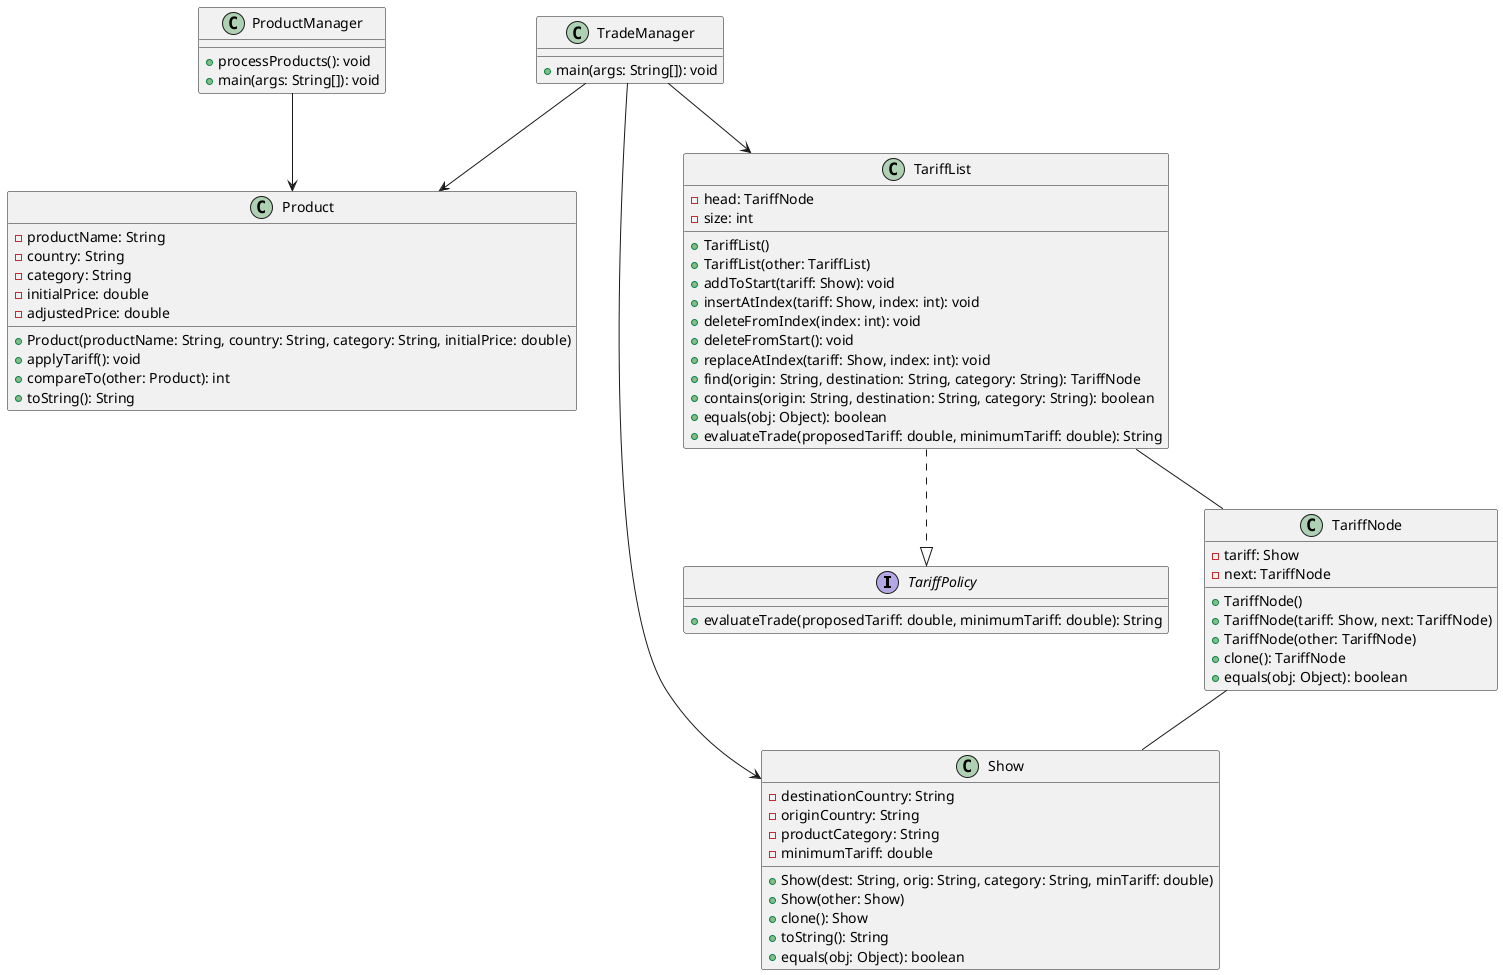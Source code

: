 @startuml
' COMP 249 - Assignment 3 UML Diagram
' Written by: Ryan Khaled and Emile Ghattas

interface TariffPolicy {
    +evaluateTrade(proposedTariff: double, minimumTariff: double): String
}

class Product {
    -productName: String
    -country: String
    -category: String
    -initialPrice: double
    -adjustedPrice: double
    +Product(productName: String, country: String, category: String, initialPrice: double)
    +applyTariff(): void
    +compareTo(other: Product): int
    +toString(): String
}

class ProductManager {
    +processProducts(): void
    +main(args: String[]): void
}

class Show {
    -destinationCountry: String
    -originCountry: String
    -productCategory: String
    -minimumTariff: double
    +Show(dest: String, orig: String, category: String, minTariff: double)
    +Show(other: Show)
    +clone(): Show
    +toString(): String
    +equals(obj: Object): boolean
}

class TariffList {
    -head: TariffNode
    -size: int
    +TariffList()
    +TariffList(other: TariffList)
    +addToStart(tariff: Show): void
    +insertAtIndex(tariff: Show, index: int): void
    +deleteFromIndex(index: int): void
    +deleteFromStart(): void
    +replaceAtIndex(tariff: Show, index: int): void
    +find(origin: String, destination: String, category: String): TariffNode
    +contains(origin: String, destination: String, category: String): boolean
    +equals(obj: Object): boolean
    +evaluateTrade(proposedTariff: double, minimumTariff: double): String
}

class TariffNode {
    -tariff: Show
    -next: TariffNode
    +TariffNode()
    +TariffNode(tariff: Show, next: TariffNode)
    +TariffNode(other: TariffNode)
    +clone(): TariffNode
    +equals(obj: Object): boolean
}

class TradeManager {
    +main(args: String[]): void
}

TariffList -- TariffNode
TariffNode-- Show
TariffList ..|> TariffPolicy
ProductManager --> Product
TradeManager --> Product
TradeManager --> TariffList
TradeManager --> Show
@enduml